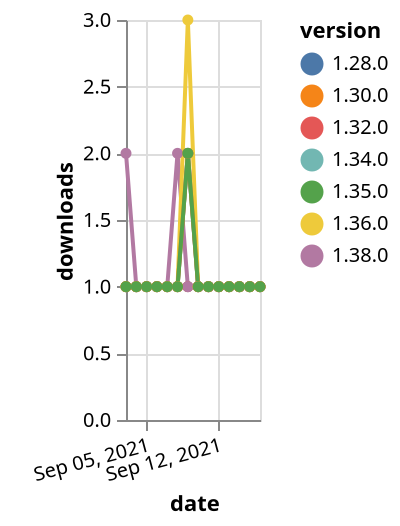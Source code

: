 {"$schema": "https://vega.github.io/schema/vega-lite/v5.json", "description": "A simple bar chart with embedded data.", "data": {"values": [{"date": "2021-09-03", "total": 136, "delta": 1, "version": "1.34.0"}, {"date": "2021-09-04", "total": 137, "delta": 1, "version": "1.34.0"}, {"date": "2021-09-05", "total": 138, "delta": 1, "version": "1.34.0"}, {"date": "2021-09-06", "total": 139, "delta": 1, "version": "1.34.0"}, {"date": "2021-09-07", "total": 140, "delta": 1, "version": "1.34.0"}, {"date": "2021-09-08", "total": 141, "delta": 1, "version": "1.34.0"}, {"date": "2021-09-09", "total": 142, "delta": 1, "version": "1.34.0"}, {"date": "2021-09-10", "total": 143, "delta": 1, "version": "1.34.0"}, {"date": "2021-09-11", "total": 144, "delta": 1, "version": "1.34.0"}, {"date": "2021-09-12", "total": 145, "delta": 1, "version": "1.34.0"}, {"date": "2021-09-13", "total": 146, "delta": 1, "version": "1.34.0"}, {"date": "2021-09-14", "total": 147, "delta": 1, "version": "1.34.0"}, {"date": "2021-09-15", "total": 148, "delta": 1, "version": "1.34.0"}, {"date": "2021-09-16", "total": 149, "delta": 1, "version": "1.34.0"}, {"date": "2021-09-03", "total": 166, "delta": 1, "version": "1.32.0"}, {"date": "2021-09-04", "total": 167, "delta": 1, "version": "1.32.0"}, {"date": "2021-09-05", "total": 168, "delta": 1, "version": "1.32.0"}, {"date": "2021-09-06", "total": 169, "delta": 1, "version": "1.32.0"}, {"date": "2021-09-07", "total": 170, "delta": 1, "version": "1.32.0"}, {"date": "2021-09-08", "total": 171, "delta": 1, "version": "1.32.0"}, {"date": "2021-09-09", "total": 172, "delta": 1, "version": "1.32.0"}, {"date": "2021-09-10", "total": 173, "delta": 1, "version": "1.32.0"}, {"date": "2021-09-11", "total": 174, "delta": 1, "version": "1.32.0"}, {"date": "2021-09-12", "total": 175, "delta": 1, "version": "1.32.0"}, {"date": "2021-09-13", "total": 176, "delta": 1, "version": "1.32.0"}, {"date": "2021-09-14", "total": 177, "delta": 1, "version": "1.32.0"}, {"date": "2021-09-15", "total": 178, "delta": 1, "version": "1.32.0"}, {"date": "2021-09-16", "total": 179, "delta": 1, "version": "1.32.0"}, {"date": "2021-09-03", "total": 214, "delta": 1, "version": "1.28.0"}, {"date": "2021-09-04", "total": 215, "delta": 1, "version": "1.28.0"}, {"date": "2021-09-05", "total": 216, "delta": 1, "version": "1.28.0"}, {"date": "2021-09-06", "total": 217, "delta": 1, "version": "1.28.0"}, {"date": "2021-09-07", "total": 218, "delta": 1, "version": "1.28.0"}, {"date": "2021-09-08", "total": 219, "delta": 1, "version": "1.28.0"}, {"date": "2021-09-09", "total": 221, "delta": 2, "version": "1.28.0"}, {"date": "2021-09-10", "total": 222, "delta": 1, "version": "1.28.0"}, {"date": "2021-09-11", "total": 223, "delta": 1, "version": "1.28.0"}, {"date": "2021-09-12", "total": 224, "delta": 1, "version": "1.28.0"}, {"date": "2021-09-13", "total": 225, "delta": 1, "version": "1.28.0"}, {"date": "2021-09-14", "total": 226, "delta": 1, "version": "1.28.0"}, {"date": "2021-09-15", "total": 227, "delta": 1, "version": "1.28.0"}, {"date": "2021-09-16", "total": 228, "delta": 1, "version": "1.28.0"}, {"date": "2021-09-03", "total": 112, "delta": 2, "version": "1.38.0"}, {"date": "2021-09-04", "total": 113, "delta": 1, "version": "1.38.0"}, {"date": "2021-09-05", "total": 114, "delta": 1, "version": "1.38.0"}, {"date": "2021-09-06", "total": 115, "delta": 1, "version": "1.38.0"}, {"date": "2021-09-07", "total": 116, "delta": 1, "version": "1.38.0"}, {"date": "2021-09-08", "total": 118, "delta": 2, "version": "1.38.0"}, {"date": "2021-09-09", "total": 119, "delta": 1, "version": "1.38.0"}, {"date": "2021-09-10", "total": 120, "delta": 1, "version": "1.38.0"}, {"date": "2021-09-11", "total": 121, "delta": 1, "version": "1.38.0"}, {"date": "2021-09-12", "total": 122, "delta": 1, "version": "1.38.0"}, {"date": "2021-09-13", "total": 123, "delta": 1, "version": "1.38.0"}, {"date": "2021-09-14", "total": 124, "delta": 1, "version": "1.38.0"}, {"date": "2021-09-15", "total": 125, "delta": 1, "version": "1.38.0"}, {"date": "2021-09-16", "total": 126, "delta": 1, "version": "1.38.0"}, {"date": "2021-09-03", "total": 155, "delta": 1, "version": "1.36.0"}, {"date": "2021-09-04", "total": 156, "delta": 1, "version": "1.36.0"}, {"date": "2021-09-05", "total": 157, "delta": 1, "version": "1.36.0"}, {"date": "2021-09-06", "total": 158, "delta": 1, "version": "1.36.0"}, {"date": "2021-09-07", "total": 159, "delta": 1, "version": "1.36.0"}, {"date": "2021-09-08", "total": 160, "delta": 1, "version": "1.36.0"}, {"date": "2021-09-09", "total": 163, "delta": 3, "version": "1.36.0"}, {"date": "2021-09-10", "total": 164, "delta": 1, "version": "1.36.0"}, {"date": "2021-09-11", "total": 165, "delta": 1, "version": "1.36.0"}, {"date": "2021-09-12", "total": 166, "delta": 1, "version": "1.36.0"}, {"date": "2021-09-13", "total": 167, "delta": 1, "version": "1.36.0"}, {"date": "2021-09-14", "total": 168, "delta": 1, "version": "1.36.0"}, {"date": "2021-09-15", "total": 169, "delta": 1, "version": "1.36.0"}, {"date": "2021-09-16", "total": 170, "delta": 1, "version": "1.36.0"}, {"date": "2021-09-03", "total": 281, "delta": 1, "version": "1.30.0"}, {"date": "2021-09-04", "total": 282, "delta": 1, "version": "1.30.0"}, {"date": "2021-09-05", "total": 283, "delta": 1, "version": "1.30.0"}, {"date": "2021-09-06", "total": 284, "delta": 1, "version": "1.30.0"}, {"date": "2021-09-07", "total": 285, "delta": 1, "version": "1.30.0"}, {"date": "2021-09-08", "total": 286, "delta": 1, "version": "1.30.0"}, {"date": "2021-09-09", "total": 288, "delta": 2, "version": "1.30.0"}, {"date": "2021-09-10", "total": 289, "delta": 1, "version": "1.30.0"}, {"date": "2021-09-11", "total": 290, "delta": 1, "version": "1.30.0"}, {"date": "2021-09-12", "total": 291, "delta": 1, "version": "1.30.0"}, {"date": "2021-09-13", "total": 292, "delta": 1, "version": "1.30.0"}, {"date": "2021-09-14", "total": 293, "delta": 1, "version": "1.30.0"}, {"date": "2021-09-15", "total": 294, "delta": 1, "version": "1.30.0"}, {"date": "2021-09-16", "total": 295, "delta": 1, "version": "1.30.0"}, {"date": "2021-09-03", "total": 129, "delta": 1, "version": "1.35.0"}, {"date": "2021-09-04", "total": 130, "delta": 1, "version": "1.35.0"}, {"date": "2021-09-05", "total": 131, "delta": 1, "version": "1.35.0"}, {"date": "2021-09-06", "total": 132, "delta": 1, "version": "1.35.0"}, {"date": "2021-09-07", "total": 133, "delta": 1, "version": "1.35.0"}, {"date": "2021-09-08", "total": 134, "delta": 1, "version": "1.35.0"}, {"date": "2021-09-09", "total": 136, "delta": 2, "version": "1.35.0"}, {"date": "2021-09-10", "total": 137, "delta": 1, "version": "1.35.0"}, {"date": "2021-09-11", "total": 138, "delta": 1, "version": "1.35.0"}, {"date": "2021-09-12", "total": 139, "delta": 1, "version": "1.35.0"}, {"date": "2021-09-13", "total": 140, "delta": 1, "version": "1.35.0"}, {"date": "2021-09-14", "total": 141, "delta": 1, "version": "1.35.0"}, {"date": "2021-09-15", "total": 142, "delta": 1, "version": "1.35.0"}, {"date": "2021-09-16", "total": 143, "delta": 1, "version": "1.35.0"}]}, "width": "container", "mark": {"type": "line", "point": {"filled": true}}, "encoding": {"x": {"field": "date", "type": "temporal", "timeUnit": "yearmonthdate", "title": "date", "axis": {"labelAngle": -15}}, "y": {"field": "delta", "type": "quantitative", "title": "downloads"}, "color": {"field": "version", "type": "nominal"}, "tooltip": {"field": "delta"}}}